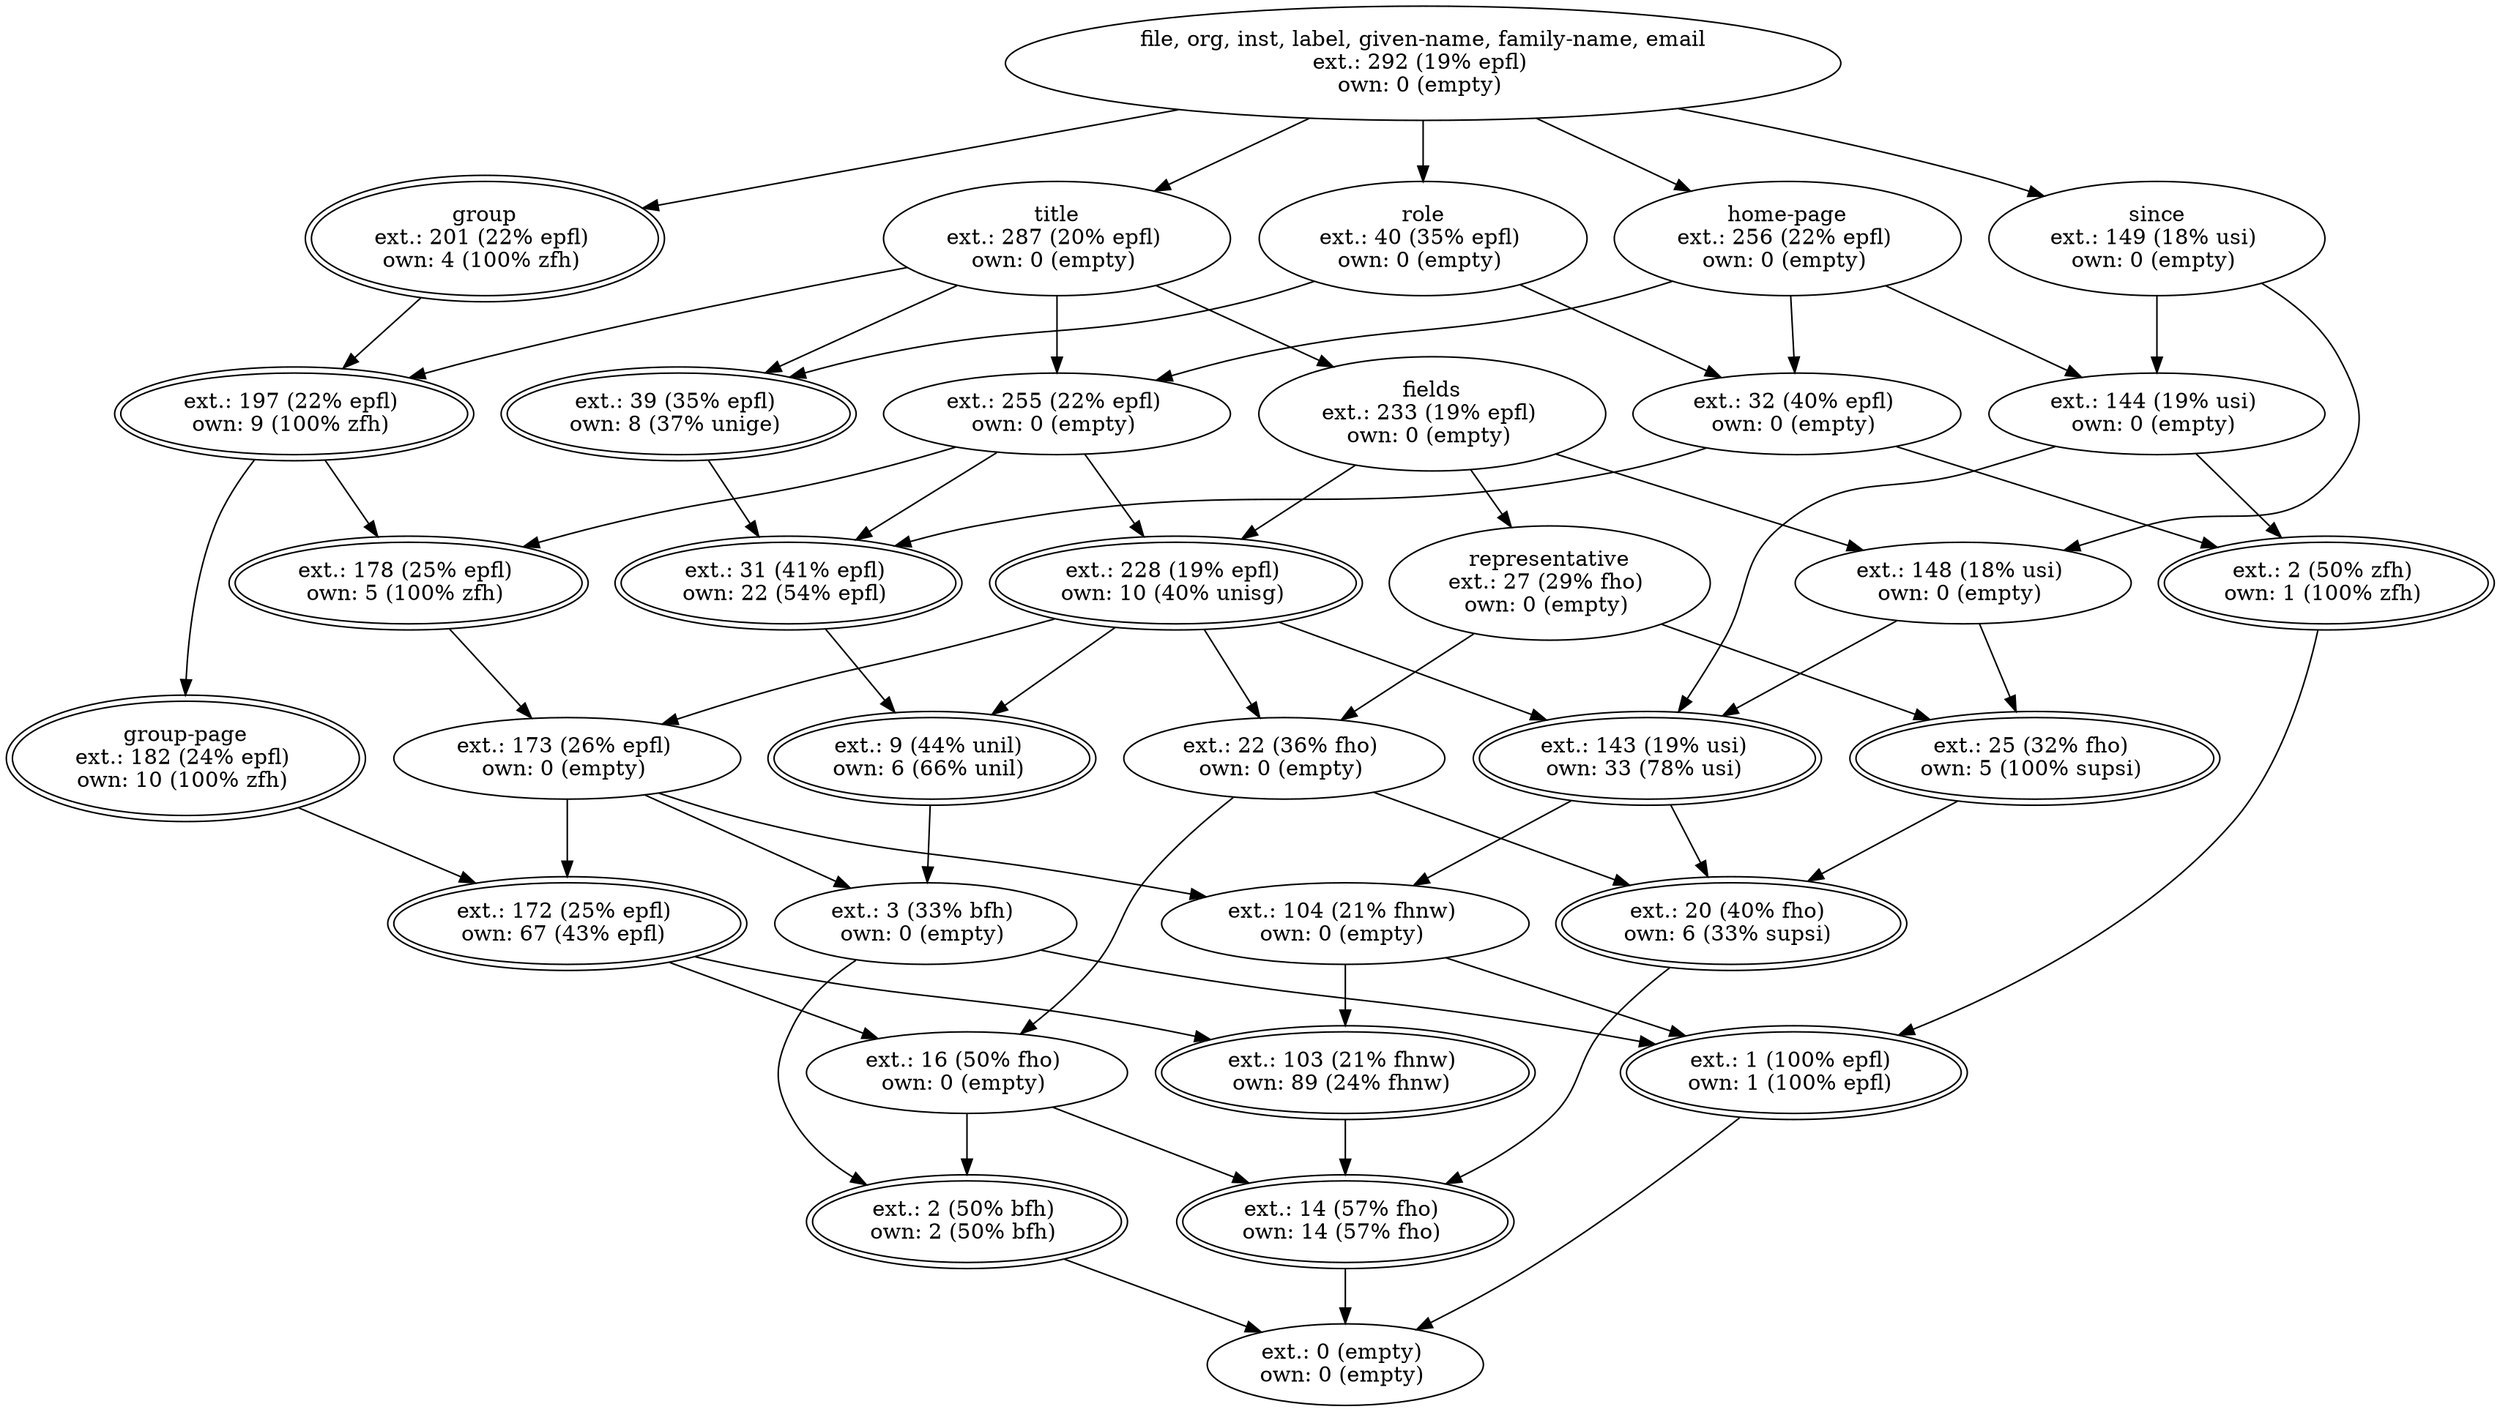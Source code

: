 digraph d{
1 [label="file, org, inst, label, given-name, family-name, email
ext.: 292 (19% epfl) 
own: 0 (empty) "]
2 [label="ext.: 103 (21% fhnw) 
own: 89 (24% fhnw) ", peripheries = 2]
3 [label="ext.: 172 (25% epfl) 
own: 67 (43% epfl) ", peripheries = 2]
4 [label="ext.: 2 (50% bfh) 
own: 2 (50% bfh) ", peripheries = 2]
5 [label="ext.: 16 (50% fho) 
own: 0 (empty) "]
6 [label="ext.: 14 (57% fho) 
own: 14 (57% fho) ", peripheries = 2]
7 [label="ext.: 104 (21% fhnw) 
own: 0 (empty) "]
8 [label="ext.: 173 (26% epfl) 
own: 0 (empty) "]
9 [label="ext.: 3 (33% bfh) 
own: 0 (empty) "]
10 [label="ext.: 1 (100% epfl) 
own: 1 (100% epfl) ", peripheries = 2]
11 [label="ext.: 255 (22% epfl) 
own: 0 (empty) "]
12 [label="ext.: 31 (41% epfl) 
own: 22 (54% epfl) ", peripheries = 2]
13 [label="title
ext.: 287 (20% epfl) 
own: 0 (empty) "]
14 [label="ext.: 39 (35% epfl) 
own: 8 (37% unige) ", peripheries = 2]
15 [label="ext.: 143 (19% usi) 
own: 33 (78% usi) ", peripheries = 2]
16 [label="ext.: 228 (19% epfl) 
own: 10 (40% unisg) ", peripheries = 2]
17 [label="ext.: 22 (36% fho) 
own: 0 (empty) "]
18 [label="ext.: 20 (40% fho) 
own: 6 (33% supsi) ", peripheries = 2]
19 [label="ext.: 148 (18% usi) 
own: 0 (empty) "]
20 [label="fields
ext.: 233 (19% epfl) 
own: 0 (empty) "]
21 [label="representative
ext.: 27 (29% fho) 
own: 0 (empty) "]
22 [label="ext.: 25 (32% fho) 
own: 5 (100% supsi) ", peripheries = 2]
23 [label="ext.: 9 (44% unil) 
own: 6 (66% unil) ", peripheries = 2]
24 [label="ext.: 144 (19% usi) 
own: 0 (empty) "]
25 [label="home-page
ext.: 256 (22% epfl) 
own: 0 (empty) "]
26 [label="ext.: 32 (40% epfl) 
own: 0 (empty) "]
27 [label="ext.: 2 (50% zfh) 
own: 1 (100% zfh) ", peripheries = 2]
28 [label="role
ext.: 40 (35% epfl) 
own: 0 (empty) "]
29 [label="since
ext.: 149 (18% usi) 
own: 0 (empty) "]
30 [label="ext.: 178 (25% epfl) 
own: 5 (100% zfh) ", peripheries = 2]
31 [label="ext.: 197 (22% epfl) 
own: 9 (100% zfh) ", peripheries = 2]
32 [label="group
ext.: 201 (22% epfl) 
own: 4 (100% zfh) ", peripheries = 2]
33 [label="group-page
ext.: 182 (24% epfl) 
own: 10 (100% zfh) ", peripheries = 2]
34 [label="ext.: 0 (empty) 
own: 0 (empty) "]
1->13;
1->25;
1->28;
1->29;
1->32;
13->11;
13->14;
13->20;
13->31;
25->11;
25->24;
25->26;
28->14;
28->26;
29->24;
32->31;
11->12;
11->16;
11->30;
14->12;
20->16;
20->19;
20->21;
24->27;
26->12;
26->27;
31->30;
31->33;
12->23;
16->8;
16->15;
16->17;
16->23;
19->15;
19->22;
21->17;
21->22;
30->8;
8->3;
8->7;
8->9;
15->7;
15->18;
17->18;
22->18;
23->9;
3->2;
3->5;
7->2;
7->10;
9->10;
2->6;
5->4;
5->6;
4->34;
6->34;
29->19;
24->15;
33->3;
17->5;
9->4;
18->6;
10->34;
27->10;
}